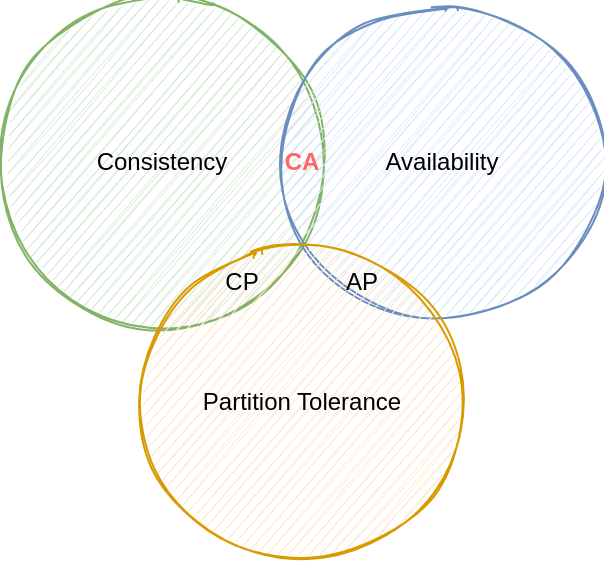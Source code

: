 <mxfile version="14.1.6" type="github">
  <diagram id="PiKxnvIjrsgJs1wlsUeW" name="Page-1">
    <mxGraphModel dx="946" dy="536" grid="1" gridSize="10" guides="1" tooltips="1" connect="1" arrows="1" fold="1" page="1" pageScale="1" pageWidth="827" pageHeight="1169" math="0" shadow="0">
      <root>
        <mxCell id="0" />
        <mxCell id="1" parent="0" />
        <mxCell id="HSDTwxsoNh3ySaXqz42C-1" value="Consistency" style="ellipse;whiteSpace=wrap;html=1;aspect=fixed;sketch=1;fillColor=#d5e8d4;strokeColor=#82b366;" vertex="1" parent="1">
          <mxGeometry x="160" y="160" width="160" height="160" as="geometry" />
        </mxCell>
        <mxCell id="HSDTwxsoNh3ySaXqz42C-5" value="Availability" style="ellipse;whiteSpace=wrap;html=1;aspect=fixed;fillColor=#dae8fc;sketch=1;strokeColor=#6c8ebf;" vertex="1" parent="1">
          <mxGeometry x="300" y="160" width="160" height="160" as="geometry" />
        </mxCell>
        <mxCell id="HSDTwxsoNh3ySaXqz42C-6" value="Partition Tolerance" style="ellipse;whiteSpace=wrap;html=1;aspect=fixed;fillColor=#ffe6cc;sketch=1;strokeColor=#d79b00;" vertex="1" parent="1">
          <mxGeometry x="230" y="280" width="160" height="160" as="geometry" />
        </mxCell>
        <mxCell id="HSDTwxsoNh3ySaXqz42C-7" value="&lt;b&gt;&lt;font color=&quot;#ff6666&quot;&gt;CA&lt;/font&gt;&lt;/b&gt;" style="text;html=1;strokeColor=none;fillColor=none;align=center;verticalAlign=middle;whiteSpace=wrap;rounded=0;" vertex="1" parent="1">
          <mxGeometry x="290" y="230" width="40" height="20" as="geometry" />
        </mxCell>
        <mxCell id="HSDTwxsoNh3ySaXqz42C-8" value="CP" style="text;html=1;strokeColor=none;fillColor=none;align=center;verticalAlign=middle;whiteSpace=wrap;rounded=0;" vertex="1" parent="1">
          <mxGeometry x="260" y="290" width="40" height="20" as="geometry" />
        </mxCell>
        <mxCell id="HSDTwxsoNh3ySaXqz42C-9" value="AP" style="text;html=1;strokeColor=none;fillColor=none;align=center;verticalAlign=middle;whiteSpace=wrap;rounded=0;" vertex="1" parent="1">
          <mxGeometry x="320" y="290" width="40" height="20" as="geometry" />
        </mxCell>
      </root>
    </mxGraphModel>
  </diagram>
</mxfile>
